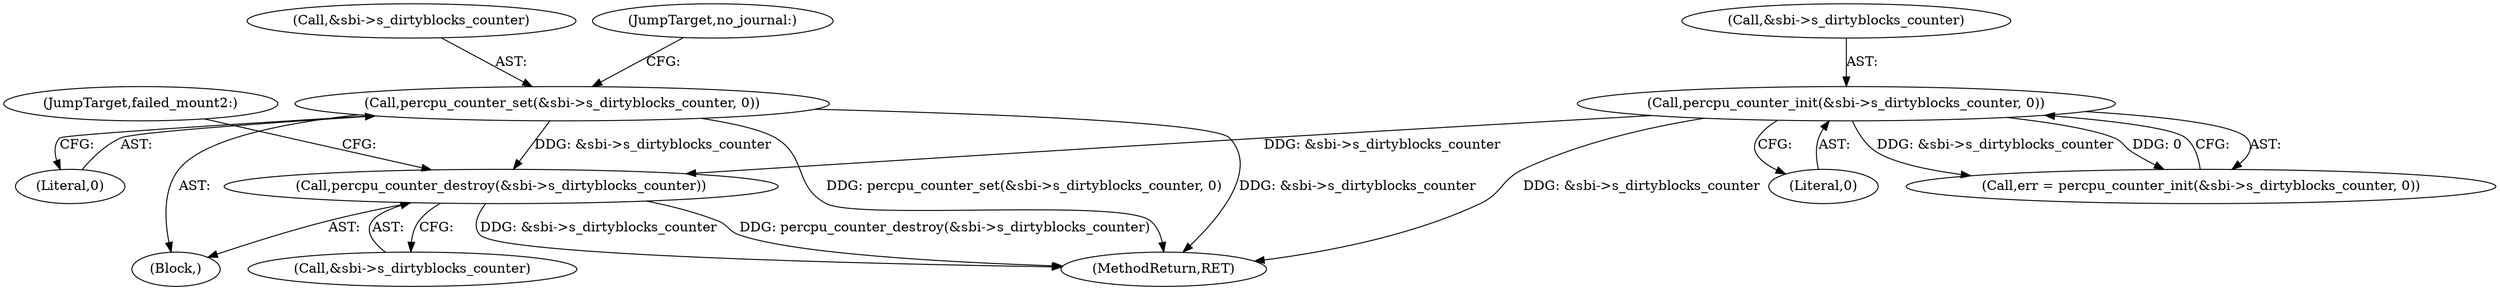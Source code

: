 digraph "0_linux_0449641130f5652b344ef6fa39fa019d7e94660a@pointer" {
"1002150" [label="(Call,percpu_counter_destroy(&sbi->s_dirtyblocks_counter))"];
"1001658" [label="(Call,percpu_counter_set(&sbi->s_dirtyblocks_counter, 0))"];
"1001375" [label="(Call,percpu_counter_init(&sbi->s_dirtyblocks_counter, 0))"];
"1001658" [label="(Call,percpu_counter_set(&sbi->s_dirtyblocks_counter, 0))"];
"1001659" [label="(Call,&sbi->s_dirtyblocks_counter)"];
"1001375" [label="(Call,percpu_counter_init(&sbi->s_dirtyblocks_counter, 0))"];
"1001380" [label="(Literal,0)"];
"1001376" [label="(Call,&sbi->s_dirtyblocks_counter)"];
"1001663" [label="(Literal,0)"];
"1001373" [label="(Call,err = percpu_counter_init(&sbi->s_dirtyblocks_counter, 0))"];
"1002151" [label="(Call,&sbi->s_dirtyblocks_counter)"];
"1001664" [label="(JumpTarget,no_journal:)"];
"1002150" [label="(Call,percpu_counter_destroy(&sbi->s_dirtyblocks_counter))"];
"1002155" [label="(JumpTarget,failed_mount2:)"];
"1002222" [label="(MethodReturn,RET)"];
"1000124" [label="(Block,)"];
"1002150" -> "1000124"  [label="AST: "];
"1002150" -> "1002151"  [label="CFG: "];
"1002151" -> "1002150"  [label="AST: "];
"1002155" -> "1002150"  [label="CFG: "];
"1002150" -> "1002222"  [label="DDG: &sbi->s_dirtyblocks_counter"];
"1002150" -> "1002222"  [label="DDG: percpu_counter_destroy(&sbi->s_dirtyblocks_counter)"];
"1001658" -> "1002150"  [label="DDG: &sbi->s_dirtyblocks_counter"];
"1001375" -> "1002150"  [label="DDG: &sbi->s_dirtyblocks_counter"];
"1001658" -> "1000124"  [label="AST: "];
"1001658" -> "1001663"  [label="CFG: "];
"1001659" -> "1001658"  [label="AST: "];
"1001663" -> "1001658"  [label="AST: "];
"1001664" -> "1001658"  [label="CFG: "];
"1001658" -> "1002222"  [label="DDG: percpu_counter_set(&sbi->s_dirtyblocks_counter, 0)"];
"1001658" -> "1002222"  [label="DDG: &sbi->s_dirtyblocks_counter"];
"1001375" -> "1001373"  [label="AST: "];
"1001375" -> "1001380"  [label="CFG: "];
"1001376" -> "1001375"  [label="AST: "];
"1001380" -> "1001375"  [label="AST: "];
"1001373" -> "1001375"  [label="CFG: "];
"1001375" -> "1002222"  [label="DDG: &sbi->s_dirtyblocks_counter"];
"1001375" -> "1001373"  [label="DDG: &sbi->s_dirtyblocks_counter"];
"1001375" -> "1001373"  [label="DDG: 0"];
}
